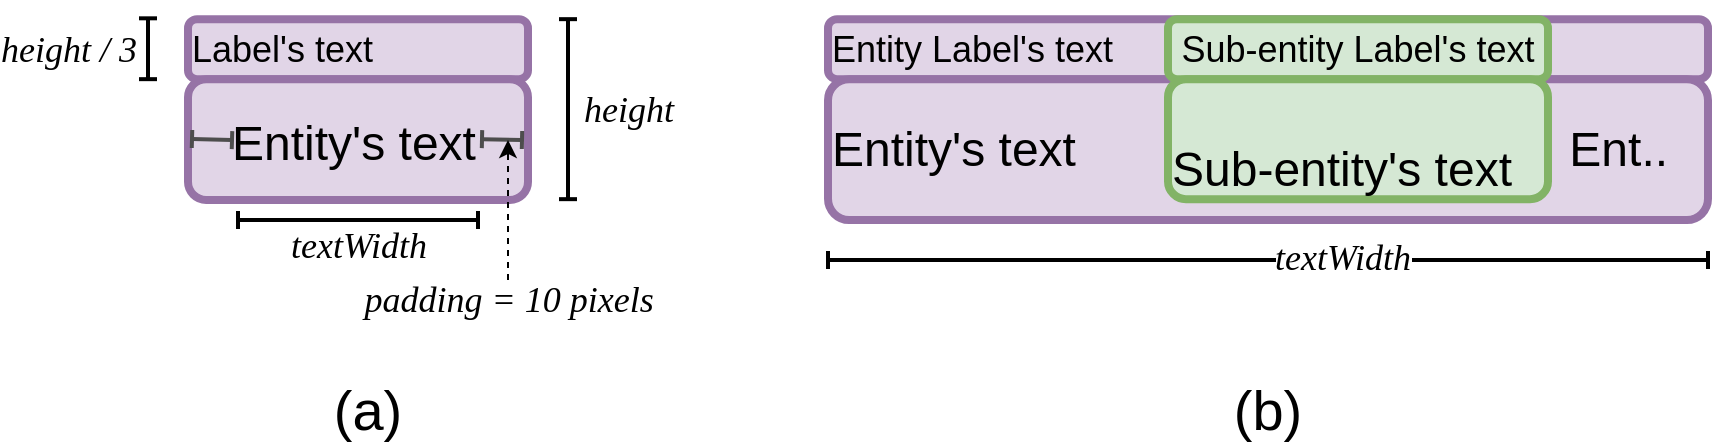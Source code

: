 <mxfile version="26.2.14">
  <diagram name="Page-1" id="4zQcCn-Ic5G3MCy9d1Cx">
    <mxGraphModel dx="934" dy="550" grid="1" gridSize="10" guides="1" tooltips="1" connect="1" arrows="1" fold="1" page="1" pageScale="1" pageWidth="850" pageHeight="1100" math="0" shadow="0">
      <root>
        <mxCell id="0" />
        <mxCell id="1" parent="0" />
        <mxCell id="bzutJzX1AavvvsLKq-v1-1" value="&lt;font style=&quot;font-size: 18px;&quot;&gt;Label&#39;s text&lt;/font&gt;" style="rounded=1;whiteSpace=wrap;html=1;fillColor=#e1d5e7;strokeColor=#9673a6;strokeWidth=4;align=left;" parent="1" vertex="1">
          <mxGeometry x="120" y="39.58" width="170" height="30" as="geometry" />
        </mxCell>
        <mxCell id="bzutJzX1AavvvsLKq-v1-2" value="&lt;font style=&quot;font-size: 24px;&quot;&gt;&amp;nbsp; &amp;nbsp;Entity&#39;s text&lt;/font&gt;" style="rounded=1;whiteSpace=wrap;html=1;fillColor=#e1d5e7;strokeColor=#9673a6;strokeWidth=4;fontSize=28;align=left;" parent="1" vertex="1">
          <mxGeometry x="120" y="69.58" width="170" height="60.42" as="geometry" />
        </mxCell>
        <mxCell id="bzutJzX1AavvvsLKq-v1-4" value="" style="endArrow=baseDash;html=1;rounded=0;startArrow=baseDash;startFill=0;endFill=0;fontSize=14;strokeWidth=2;" parent="1" edge="1">
          <mxGeometry width="50" height="50" relative="1" as="geometry">
            <mxPoint x="310" y="129.58" as="sourcePoint" />
            <mxPoint x="310" y="39.58" as="targetPoint" />
          </mxGeometry>
        </mxCell>
        <mxCell id="bzutJzX1AavvvsLKq-v1-7" value="height" style="edgeLabel;html=1;align=center;verticalAlign=middle;resizable=0;points=[];fontSize=18;fontFamily=Lucida Console;fontStyle=2" parent="bzutJzX1AavvvsLKq-v1-4" vertex="1" connectable="0">
          <mxGeometry x="-0.025" y="-2" relative="1" as="geometry">
            <mxPoint x="28" y="-1" as="offset" />
          </mxGeometry>
        </mxCell>
        <mxCell id="bzutJzX1AavvvsLKq-v1-5" value="" style="endArrow=baseDash;html=1;rounded=0;startArrow=baseDash;startFill=0;endFill=0;fontSize=14;fontStyle=1;strokeWidth=2;" parent="1" edge="1">
          <mxGeometry width="50" height="50" relative="1" as="geometry">
            <mxPoint x="145" y="140" as="sourcePoint" />
            <mxPoint x="265" y="140" as="targetPoint" />
          </mxGeometry>
        </mxCell>
        <mxCell id="bzutJzX1AavvvsLKq-v1-6" value="textWidth" style="edgeLabel;html=1;align=center;verticalAlign=middle;resizable=0;points=[];fontSize=18;fontFamily=Lucida Console;fontStyle=2" parent="bzutJzX1AavvvsLKq-v1-5" vertex="1" connectable="0">
          <mxGeometry x="0.167" y="1" relative="1" as="geometry">
            <mxPoint x="-10" y="14" as="offset" />
          </mxGeometry>
        </mxCell>
        <mxCell id="bzutJzX1AavvvsLKq-v1-30" value="&lt;font style=&quot;font-size: 18px;&quot;&gt;Entity Label&#39;s text&amp;nbsp; &amp;nbsp; &amp;nbsp; &amp;nbsp; &amp;nbsp; &amp;nbsp; &amp;nbsp; &amp;nbsp; &amp;nbsp; &amp;nbsp; &amp;nbsp; &amp;nbsp; &amp;nbsp; &amp;nbsp; &amp;nbsp; &amp;nbsp; &amp;nbsp; &amp;nbsp; &amp;nbsp; &amp;nbsp; &amp;nbsp; &amp;nbsp; &amp;nbsp; &amp;nbsp; &amp;nbsp; &amp;nbsp; &amp;nbsp;&lt;/font&gt;" style="rounded=1;whiteSpace=wrap;html=1;fillColor=#e1d5e7;strokeColor=#9673a6;strokeWidth=4;align=left;" parent="1" vertex="1">
          <mxGeometry x="440" y="39.58" width="440" height="30" as="geometry" />
        </mxCell>
        <mxCell id="bzutJzX1AavvvsLKq-v1-31" value="&lt;font style=&quot;font-size: 24px;&quot;&gt;Entity&#39;s text&amp;nbsp; &amp;nbsp; &amp;nbsp; &amp;nbsp; &amp;nbsp; &amp;nbsp; &amp;nbsp; &amp;nbsp; &amp;nbsp; &amp;nbsp; &amp;nbsp; &amp;nbsp; &amp;nbsp; &amp;nbsp; &amp;nbsp; &amp;nbsp; &amp;nbsp; &amp;nbsp; &amp;nbsp;Ent..&amp;nbsp;&lt;/font&gt;" style="rounded=1;whiteSpace=wrap;html=1;fillColor=#e1d5e7;strokeColor=#9673a6;strokeWidth=4;align=left;" parent="1" vertex="1">
          <mxGeometry x="440" y="69.58" width="440" height="70.42" as="geometry" />
        </mxCell>
        <mxCell id="bzutJzX1AavvvsLKq-v1-32" value="" style="endArrow=baseDash;html=1;rounded=0;startArrow=baseDash;startFill=0;endFill=0;fontSize=14;strokeWidth=2;" parent="1" edge="1">
          <mxGeometry width="50" height="50" relative="1" as="geometry">
            <mxPoint x="440" y="160" as="sourcePoint" />
            <mxPoint x="880" y="160" as="targetPoint" />
          </mxGeometry>
        </mxCell>
        <mxCell id="bzutJzX1AavvvsLKq-v1-33" value="textWidth" style="edgeLabel;html=1;align=center;verticalAlign=middle;resizable=0;points=[];fontSize=18;fontStyle=2;fontFamily=Lucida Console;" parent="bzutJzX1AavvvsLKq-v1-32" vertex="1" connectable="0">
          <mxGeometry x="0.167" y="1" relative="1" as="geometry">
            <mxPoint as="offset" />
          </mxGeometry>
        </mxCell>
        <mxCell id="bzutJzX1AavvvsLKq-v1-34" value="&lt;font style=&quot;font-size: 18px;&quot;&gt;Sub-entity Label&#39;s text&lt;/font&gt;" style="rounded=1;whiteSpace=wrap;html=1;fillColor=#d5e8d4;strokeColor=#82b366;strokeWidth=4;" parent="1" vertex="1">
          <mxGeometry x="610" y="39.58" width="190" height="30" as="geometry" />
        </mxCell>
        <mxCell id="bzutJzX1AavvvsLKq-v1-35" value="&lt;div&gt;&lt;font style=&quot;font-size: 24px;&quot;&gt;&lt;br&gt;&lt;/font&gt;&lt;/div&gt;&lt;font style=&quot;font-size: 24px;&quot;&gt;Sub-entity&#39;s text&lt;/font&gt;" style="rounded=1;whiteSpace=wrap;html=1;fillColor=#d5e8d4;strokeColor=#82b366;strokeWidth=4;align=left;" parent="1" vertex="1">
          <mxGeometry x="610" y="69.58" width="190" height="60" as="geometry" />
        </mxCell>
        <mxCell id="bzutJzX1AavvvsLKq-v1-56" value="(a)" style="text;html=1;align=center;verticalAlign=middle;whiteSpace=wrap;rounded=0;fontSize=28;" parent="1" vertex="1">
          <mxGeometry x="179.79" y="220" width="60" height="30" as="geometry" />
        </mxCell>
        <mxCell id="bzutJzX1AavvvsLKq-v1-57" value="(b)" style="text;html=1;align=center;verticalAlign=middle;whiteSpace=wrap;rounded=0;fontSize=28;" parent="1" vertex="1">
          <mxGeometry x="630" y="220" width="60" height="30" as="geometry" />
        </mxCell>
        <mxCell id="WtzTWcPqUnsuf2wO-yMu-1" value="" style="endArrow=baseDash;html=1;rounded=0;startArrow=baseDash;startFill=0;endFill=0;fontSize=14;strokeWidth=2;" edge="1" parent="1">
          <mxGeometry width="50" height="50" relative="1" as="geometry">
            <mxPoint x="100" y="69.58" as="sourcePoint" />
            <mxPoint x="100" y="39.16" as="targetPoint" />
          </mxGeometry>
        </mxCell>
        <mxCell id="WtzTWcPqUnsuf2wO-yMu-2" value="height / 3" style="edgeLabel;html=1;align=center;verticalAlign=middle;resizable=0;points=[];fontSize=18;fontFamily=Lucida Console;fontStyle=2" vertex="1" connectable="0" parent="WtzTWcPqUnsuf2wO-yMu-1">
          <mxGeometry x="-0.025" y="-2" relative="1" as="geometry">
            <mxPoint x="-42" as="offset" />
          </mxGeometry>
        </mxCell>
        <mxCell id="WtzTWcPqUnsuf2wO-yMu-3" value="" style="endArrow=baseDash;html=1;rounded=0;startArrow=baseDash;startFill=0;endFill=0;fontSize=14;fontStyle=1;strokeWidth=2;strokeColor=#4D4D4D;" edge="1" parent="1">
          <mxGeometry width="50" height="50" relative="1" as="geometry">
            <mxPoint x="267" y="99.58" as="sourcePoint" />
            <mxPoint x="287" y="99.99" as="targetPoint" />
            <Array as="points" />
          </mxGeometry>
        </mxCell>
        <mxCell id="WtzTWcPqUnsuf2wO-yMu-4" value="padding = 10 pixels" style="edgeLabel;html=1;align=center;verticalAlign=middle;resizable=0;points=[];fontSize=18;fontFamily=Lucida Console;fontStyle=2" vertex="1" connectable="0" parent="WtzTWcPqUnsuf2wO-yMu-3">
          <mxGeometry x="0.167" y="1" relative="1" as="geometry">
            <mxPoint x="1" y="81" as="offset" />
          </mxGeometry>
        </mxCell>
        <mxCell id="WtzTWcPqUnsuf2wO-yMu-5" value="" style="endArrow=classic;html=1;rounded=0;dashed=1;" edge="1" parent="1">
          <mxGeometry width="50" height="50" relative="1" as="geometry">
            <mxPoint x="280" y="170" as="sourcePoint" />
            <mxPoint x="280" y="100" as="targetPoint" />
          </mxGeometry>
        </mxCell>
        <mxCell id="WtzTWcPqUnsuf2wO-yMu-6" value="" style="endArrow=baseDash;html=1;rounded=0;startArrow=baseDash;startFill=0;endFill=0;fontSize=14;fontStyle=1;strokeWidth=2;entryX=1;entryY=0.5;entryDx=0;entryDy=0;strokeColor=#4D4D4D;fillColor=#f8cecc;" edge="1" parent="1">
          <mxGeometry width="50" height="50" relative="1" as="geometry">
            <mxPoint x="122" y="99.51" as="sourcePoint" />
            <mxPoint x="142" y="100.06" as="targetPoint" />
          </mxGeometry>
        </mxCell>
      </root>
    </mxGraphModel>
  </diagram>
</mxfile>

